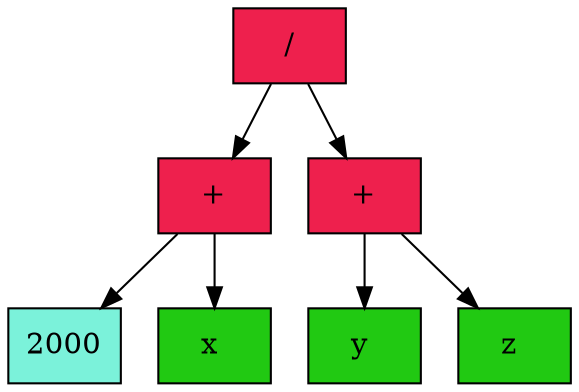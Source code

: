 digraph DotGraph
{
    Node1 [shape="box", color="black", fontcolor="black", fillcolor="#EE204D", style="filled", weight="1", label=" / "];
    Node3 [shape="box", color="black", fontcolor="black", fillcolor="#EE204D", style="filled", weight="1", label=" + "];
    Node7 [shape="box", color="black", fontcolor="black", fillcolor="#7BF2DA", style="filled", weight="1", label="2000"];
    Node3 -> Node7 [color="black", style="solid", weight="1", label=""];
    Node8 [shape="box", color="black", fontcolor="black", fillcolor="#21C912", style="filled", weight="1", label="x "];
    Node3 -> Node8 [color="black", style="solid", weight="1", label=""];
    Node1 -> Node3 [color="black", style="solid", weight="1", label=""];
    Node4 [shape="box", color="black", fontcolor="black", fillcolor="#EE204D", style="filled", weight="1", label=" + "];
    Node9 [shape="box", color="black", fontcolor="black", fillcolor="#21C912", style="filled", weight="1", label="y "];
    Node4 -> Node9 [color="black", style="solid", weight="1", label=""];
    Node10 [shape="box", color="black", fontcolor="black", fillcolor="#21C912", style="filled", weight="1", label="z "];
    Node4 -> Node10 [color="black", style="solid", weight="1", label=""];
    Node1 -> Node4 [color="black", style="solid", weight="1", label=""];
}
